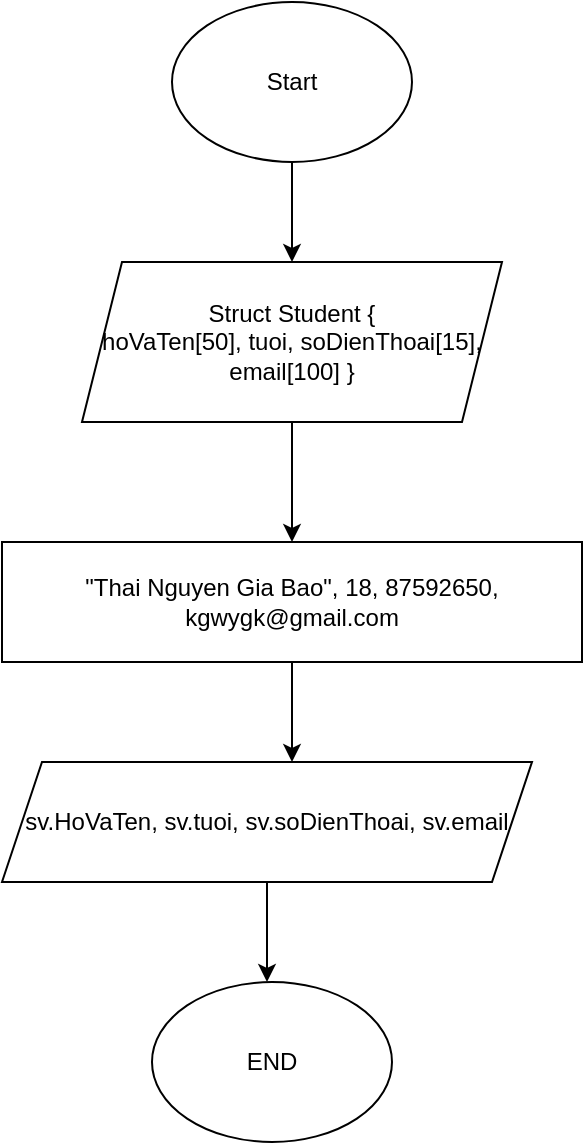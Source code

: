 <mxfile version="22.0.3" type="device">
  <diagram name="Trang-1" id="xn5SPz5H8o50ib1WPEih">
    <mxGraphModel dx="1036" dy="606" grid="1" gridSize="10" guides="1" tooltips="1" connect="1" arrows="1" fold="1" page="1" pageScale="1" pageWidth="827" pageHeight="1169" math="0" shadow="0">
      <root>
        <mxCell id="0" />
        <mxCell id="1" parent="0" />
        <mxCell id="CfgwfUb5J36b-cJNUGAJ-2" style="edgeStyle=orthogonalEdgeStyle;rounded=0;orthogonalLoop=1;jettySize=auto;html=1;" parent="1" source="CfgwfUb5J36b-cJNUGAJ-1" edge="1">
          <mxGeometry relative="1" as="geometry">
            <mxPoint x="380" y="180" as="targetPoint" />
          </mxGeometry>
        </mxCell>
        <mxCell id="CfgwfUb5J36b-cJNUGAJ-1" value="Start" style="ellipse;whiteSpace=wrap;html=1;" parent="1" vertex="1">
          <mxGeometry x="320" y="50" width="120" height="80" as="geometry" />
        </mxCell>
        <mxCell id="CfgwfUb5J36b-cJNUGAJ-6" style="edgeStyle=orthogonalEdgeStyle;rounded=0;orthogonalLoop=1;jettySize=auto;html=1;" parent="1" source="CfgwfUb5J36b-cJNUGAJ-4" edge="1">
          <mxGeometry relative="1" as="geometry">
            <mxPoint x="380" y="320" as="targetPoint" />
          </mxGeometry>
        </mxCell>
        <mxCell id="CfgwfUb5J36b-cJNUGAJ-4" value="Struct Student {&lt;br&gt;hoVaTen[50], tuoi, soDienThoai[15], email[100] }" style="shape=parallelogram;perimeter=parallelogramPerimeter;whiteSpace=wrap;html=1;fixedSize=1;" parent="1" vertex="1">
          <mxGeometry x="275" y="180" width="210" height="80" as="geometry" />
        </mxCell>
        <mxCell id="CfgwfUb5J36b-cJNUGAJ-8" style="edgeStyle=orthogonalEdgeStyle;rounded=0;orthogonalLoop=1;jettySize=auto;html=1;" parent="1" source="CfgwfUb5J36b-cJNUGAJ-7" edge="1">
          <mxGeometry relative="1" as="geometry">
            <mxPoint x="380" y="430" as="targetPoint" />
          </mxGeometry>
        </mxCell>
        <mxCell id="CfgwfUb5J36b-cJNUGAJ-7" value="&quot;Thai Nguyen Gia Bao&quot;, 18, 87592650, kgwygk@gmail.com" style="rounded=0;whiteSpace=wrap;html=1;" parent="1" vertex="1">
          <mxGeometry x="235" y="320" width="290" height="60" as="geometry" />
        </mxCell>
        <mxCell id="CfgwfUb5J36b-cJNUGAJ-10" style="edgeStyle=orthogonalEdgeStyle;rounded=0;orthogonalLoop=1;jettySize=auto;html=1;" parent="1" source="CfgwfUb5J36b-cJNUGAJ-9" edge="1">
          <mxGeometry relative="1" as="geometry">
            <mxPoint x="367.5" y="540" as="targetPoint" />
          </mxGeometry>
        </mxCell>
        <mxCell id="CfgwfUb5J36b-cJNUGAJ-9" value="sv.HoVaTen, sv.tuoi, sv.soDienThoai, sv.email" style="shape=parallelogram;perimeter=parallelogramPerimeter;whiteSpace=wrap;html=1;fixedSize=1;" parent="1" vertex="1">
          <mxGeometry x="235" y="430" width="265" height="60" as="geometry" />
        </mxCell>
        <mxCell id="CfgwfUb5J36b-cJNUGAJ-11" value="END" style="ellipse;whiteSpace=wrap;html=1;" parent="1" vertex="1">
          <mxGeometry x="310" y="540" width="120" height="80" as="geometry" />
        </mxCell>
      </root>
    </mxGraphModel>
  </diagram>
</mxfile>
